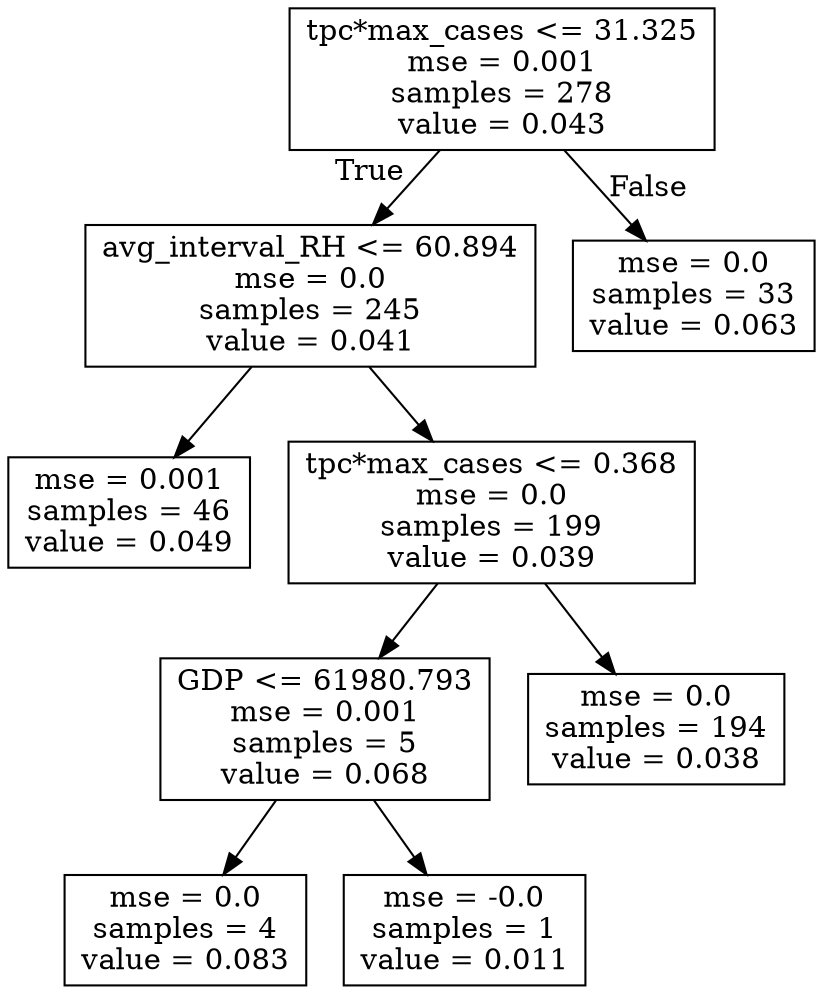 digraph Tree {
node [shape=box] ;
0 [label="tpc*max_cases <= 31.325\nmse = 0.001\nsamples = 278\nvalue = 0.043"] ;
1 [label="avg_interval_RH <= 60.894\nmse = 0.0\nsamples = 245\nvalue = 0.041"] ;
0 -> 1 [labeldistance=2.5, labelangle=45, headlabel="True"] ;
2 [label="mse = 0.001\nsamples = 46\nvalue = 0.049"] ;
1 -> 2 ;
3 [label="tpc*max_cases <= 0.368\nmse = 0.0\nsamples = 199\nvalue = 0.039"] ;
1 -> 3 ;
4 [label="GDP <= 61980.793\nmse = 0.001\nsamples = 5\nvalue = 0.068"] ;
3 -> 4 ;
5 [label="mse = 0.0\nsamples = 4\nvalue = 0.083"] ;
4 -> 5 ;
6 [label="mse = -0.0\nsamples = 1\nvalue = 0.011"] ;
4 -> 6 ;
7 [label="mse = 0.0\nsamples = 194\nvalue = 0.038"] ;
3 -> 7 ;
8 [label="mse = 0.0\nsamples = 33\nvalue = 0.063"] ;
0 -> 8 [labeldistance=2.5, labelangle=-45, headlabel="False"] ;
}